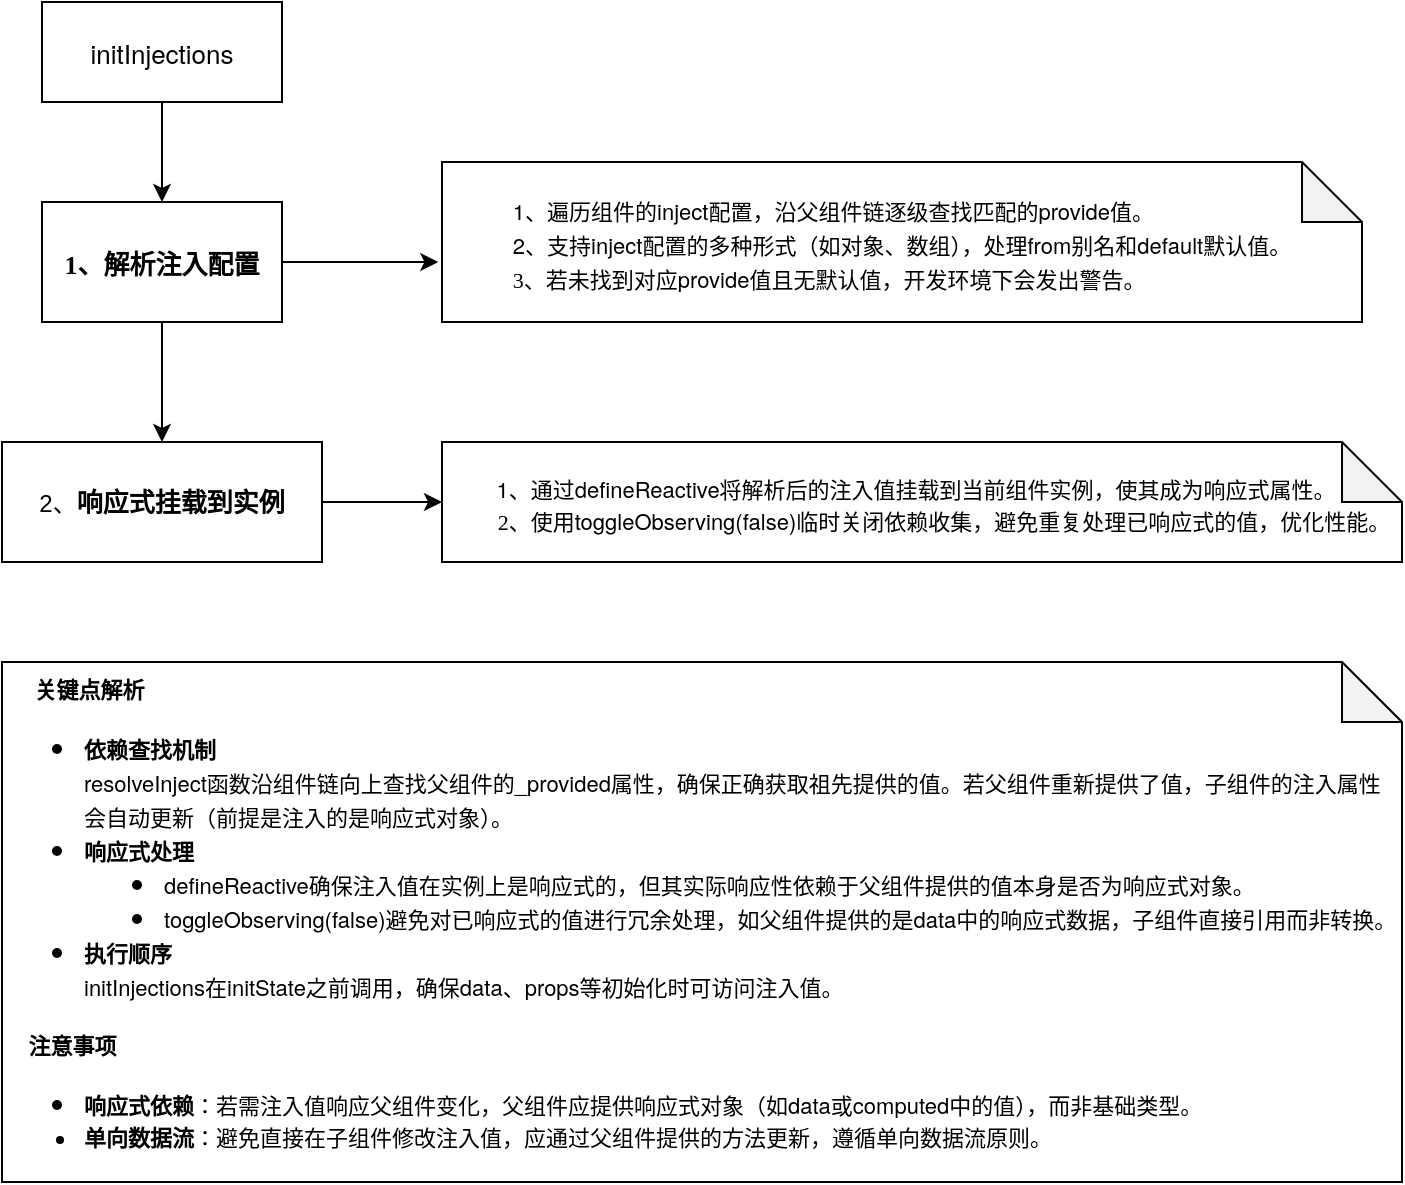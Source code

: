 <mxfile version="26.0.16">
  <diagram name="第 1 页" id="FikBUyk2ZpxkmNRMO4b0">
    <mxGraphModel dx="1242" dy="700" grid="1" gridSize="10" guides="1" tooltips="1" connect="1" arrows="1" fold="1" page="1" pageScale="1" pageWidth="827" pageHeight="1169" math="0" shadow="0">
      <root>
        <mxCell id="0" />
        <mxCell id="1" parent="0" />
        <mxCell id="9pGEKDmkGuCbEmX0gRaE-1" style="edgeStyle=orthogonalEdgeStyle;rounded=0;orthogonalLoop=1;jettySize=auto;html=1;exitX=0.5;exitY=1;exitDx=0;exitDy=0;entryX=0.5;entryY=0;entryDx=0;entryDy=0;" edge="1" parent="1" source="7d-lyg0VD4iy3GCgLrxg-1" target="7d-lyg0VD4iy3GCgLrxg-2">
          <mxGeometry relative="1" as="geometry" />
        </mxCell>
        <mxCell id="7d-lyg0VD4iy3GCgLrxg-1" value="&lt;p style=&quot;margin: 0px; font-variant-numeric: normal; font-variant-east-asian: normal; font-variant-alternates: normal; font-size-adjust: none; font-kerning: auto; font-optical-sizing: auto; font-feature-settings: normal; font-variation-settings: normal; font-variant-position: normal; font-variant-emoji: normal; font-stretch: normal; font-size: 13px; line-height: normal; font-family: &amp;quot;Helvetica Neue&amp;quot;; text-align: start;&quot; class=&quot;p1&quot;&gt;initInjections&lt;/p&gt;" style="rounded=0;whiteSpace=wrap;html=1;" parent="1" vertex="1">
          <mxGeometry x="80" y="110" width="120" height="50" as="geometry" />
        </mxCell>
        <mxCell id="9pGEKDmkGuCbEmX0gRaE-2" style="edgeStyle=orthogonalEdgeStyle;rounded=0;orthogonalLoop=1;jettySize=auto;html=1;exitX=0.5;exitY=1;exitDx=0;exitDy=0;entryX=0.5;entryY=0;entryDx=0;entryDy=0;" edge="1" parent="1" source="7d-lyg0VD4iy3GCgLrxg-2" target="7d-lyg0VD4iy3GCgLrxg-3">
          <mxGeometry relative="1" as="geometry" />
        </mxCell>
        <mxCell id="7d-lyg0VD4iy3GCgLrxg-2" value="&lt;p style=&quot;margin: 0px; font-variant-numeric: normal; font-variant-east-asian: normal; font-variant-alternates: normal; font-size-adjust: none; font-kerning: auto; font-optical-sizing: auto; font-feature-settings: normal; font-variation-settings: normal; font-variant-position: normal; font-variant-emoji: normal; font-stretch: normal; font-size: 13px; line-height: normal; font-family: &amp;quot;PingFang SC Semibold&amp;quot;; text-align: start;&quot; class=&quot;p1&quot;&gt;&lt;span style=&quot;font-variant-numeric: normal; font-variant-east-asian: normal; font-variant-alternates: normal; font-size-adjust: none; font-kerning: auto; font-optical-sizing: auto; font-feature-settings: normal; font-variation-settings: normal; font-variant-position: normal; font-variant-emoji: normal; font-stretch: normal; line-height: normal; font-family: &amp;quot;PingFang SC&amp;quot;;&quot; class=&quot;s1&quot;&gt;&lt;b&gt;1、解析注入配置&lt;/b&gt;&lt;/span&gt;&lt;/p&gt;" style="rounded=0;whiteSpace=wrap;html=1;" parent="1" vertex="1">
          <mxGeometry x="80" y="210" width="120" height="60" as="geometry" />
        </mxCell>
        <mxCell id="7d-lyg0VD4iy3GCgLrxg-3" value="2、&lt;b style=&quot;font-family: &amp;quot;PingFang SC&amp;quot;; font-size: 13px; text-align: start; background-color: transparent; color: light-dark(rgb(0, 0, 0), rgb(255, 255, 255));&quot;&gt;响应式挂载到实例&lt;/b&gt;" style="rounded=0;whiteSpace=wrap;html=1;" parent="1" vertex="1">
          <mxGeometry x="60" y="330" width="160" height="60" as="geometry" />
        </mxCell>
        <mxCell id="7d-lyg0VD4iy3GCgLrxg-4" value="&lt;p style=&quot;margin: 0px; font-variant-numeric: normal; font-variant-east-asian: normal; font-variant-alternates: normal; font-size-adjust: none; font-kerning: auto; font-optical-sizing: auto; font-feature-settings: normal; font-variation-settings: normal; font-variant-position: normal; font-variant-emoji: normal; font-stretch: normal; line-height: normal; font-family: &amp;quot;Helvetica Neue&amp;quot;; text-align: start;&quot; class=&quot;p1&quot;&gt;&lt;font style=&quot;font-size: 11px;&quot;&gt;1、遍历组件的inject配置，沿父组件链逐级查找匹配的provide值。&lt;/font&gt;&lt;/p&gt;&lt;p style=&quot;margin: 0px; font-variant-numeric: normal; font-variant-east-asian: normal; font-variant-alternates: normal; font-size-adjust: none; font-kerning: auto; font-optical-sizing: auto; font-feature-settings: normal; font-variation-settings: normal; font-variant-position: normal; font-variant-emoji: normal; font-stretch: normal; line-height: normal; font-family: &amp;quot;Helvetica Neue&amp;quot;; text-align: start;&quot; class=&quot;p1&quot;&gt;&lt;font style=&quot;font-size: 11px;&quot;&gt;2、支持inject配置的多种形式（如对象、数组），处理from别名和default默认值。&lt;/font&gt;&lt;/p&gt;&lt;p style=&quot;margin: 0px; font-variant-numeric: normal; font-variant-east-asian: normal; font-variant-alternates: normal; font-size-adjust: none; font-kerning: auto; font-optical-sizing: auto; font-feature-settings: normal; font-variation-settings: normal; font-variant-position: normal; font-variant-emoji: normal; font-stretch: normal; line-height: normal; font-family: &amp;quot;Helvetica Neue&amp;quot;; text-align: start;&quot; class=&quot;p1&quot;&gt;&lt;span style=&quot;font-size: 11px; font-family: &amp;quot;PingFang SC&amp;quot;; background-color: transparent; color: light-dark(rgb(0, 0, 0), rgb(255, 255, 255));&quot;&gt;3、若未找到对应&lt;/span&gt;&lt;span style=&quot;font-size: 11px; background-color: transparent; color: light-dark(rgb(0, 0, 0), rgb(255, 255, 255)); font-variant-numeric: normal; font-variant-east-asian: normal; font-variant-alternates: normal; font-size-adjust: none; font-kerning: auto; font-optical-sizing: auto; font-feature-settings: normal; font-variation-settings: normal; font-variant-position: normal; font-variant-emoji: normal; font-stretch: normal; line-height: normal;&quot; class=&quot;s1&quot;&gt;provide&lt;/span&gt;&lt;span style=&quot;font-size: 11px; font-family: &amp;quot;PingFang SC&amp;quot;; background-color: transparent; color: light-dark(rgb(0, 0, 0), rgb(255, 255, 255));&quot;&gt;值且无默认值，开发环境下会发出警告。&lt;/span&gt;&lt;/p&gt;" style="shape=note;whiteSpace=wrap;html=1;backgroundOutline=1;darkOpacity=0.05;" parent="1" vertex="1">
          <mxGeometry x="280" y="190" width="460" height="80" as="geometry" />
        </mxCell>
        <mxCell id="7d-lyg0VD4iy3GCgLrxg-5" value="&lt;p style=&quot;margin: 0px; font-variant-numeric: normal; font-variant-east-asian: normal; font-variant-alternates: normal; font-size-adjust: none; font-kerning: auto; font-optical-sizing: auto; font-feature-settings: normal; font-variation-settings: normal; font-variant-position: normal; font-variant-emoji: normal; font-stretch: normal; line-height: normal; font-family: &amp;quot;Helvetica Neue&amp;quot;; text-align: start;&quot; class=&quot;p1&quot;&gt;&lt;font style=&quot;font-size: 11px;&quot;&gt;&amp;nbsp; &amp;nbsp; &amp;nbsp; &amp;nbsp;1、通过defineReactive将解析后的注入值挂载到当前组件实例，使其成为响应式属性。&lt;/font&gt;&lt;/p&gt;&lt;p style=&quot;margin: 0px 0px 0px 22px; font-variant-numeric: normal; font-variant-east-asian: normal; font-variant-alternates: normal; font-size-adjust: none; font-kerning: auto; font-optical-sizing: auto; font-feature-settings: normal; font-variation-settings: normal; font-variant-position: normal; font-variant-emoji: normal; font-stretch: normal; line-height: normal; font-family: &amp;quot;PingFang SC&amp;quot;; text-align: start;&quot; class=&quot;p2&quot;&gt;&lt;font style=&quot;font-size: 11px;&quot;&gt;2、使用&lt;span style=&quot;font-variant-numeric: normal; font-variant-east-asian: normal; font-variant-alternates: normal; font-size-adjust: none; font-kerning: auto; font-optical-sizing: auto; font-feature-settings: normal; font-variation-settings: normal; font-variant-position: normal; font-variant-emoji: normal; font-stretch: normal; line-height: normal; font-family: &amp;quot;Helvetica Neue&amp;quot;;&quot; class=&quot;s1&quot;&gt;toggleObserving(false)&lt;/span&gt;临时关闭依赖收集，避免重复处理已响应式的值，优化性能。&lt;/font&gt;&lt;/p&gt;" style="shape=note;whiteSpace=wrap;html=1;backgroundOutline=1;darkOpacity=0.05;" parent="1" vertex="1">
          <mxGeometry x="280" y="330" width="480" height="60" as="geometry" />
        </mxCell>
        <mxCell id="7d-lyg0VD4iy3GCgLrxg-6" value="&lt;p style=&quot;margin: 0px 0px 2px; font-variant-numeric: normal; font-variant-east-asian: normal; font-variant-alternates: normal; font-size-adjust: none; font-kerning: auto; font-optical-sizing: auto; font-feature-settings: normal; font-variation-settings: normal; font-variant-position: normal; font-variant-emoji: normal; font-stretch: normal; line-height: normal; font-family: &amp;quot;Helvetica Neue&amp;quot;; text-align: start;&quot; class=&quot;p1&quot;&gt;&lt;b style=&quot;&quot;&gt;&lt;font style=&quot;font-size: 11px;&quot;&gt;&amp;nbsp; &amp;nbsp; &amp;nbsp;关键点解析&lt;/font&gt;&lt;/b&gt;&lt;/p&gt;&lt;ul style=&quot;text-align: start;&quot; class=&quot;ul1&quot;&gt;&lt;li style=&quot;margin: 0px; font-variant-numeric: normal; font-variant-east-asian: normal; font-variant-alternates: normal; font-size-adjust: none; font-kerning: auto; font-optical-sizing: auto; font-feature-settings: normal; font-variation-settings: normal; font-variant-position: normal; font-variant-emoji: normal; font-stretch: normal; line-height: normal; font-family: &amp;quot;Helvetica Neue&amp;quot;;&quot; class=&quot;li2&quot;&gt;&lt;font style=&quot;font-size: 11px;&quot;&gt;&lt;span style=&quot;font-variant-numeric: normal; font-variant-east-asian: normal; font-variant-alternates: normal; font-size-adjust: none; font-kerning: auto; font-optical-sizing: auto; font-feature-settings: normal; font-variation-settings: normal; font-variant-position: normal; font-variant-emoji: normal; font-stretch: normal; line-height: normal; font-family: Menlo;&quot; class=&quot;s1&quot;&gt;&lt;/span&gt;&lt;b&gt;依赖查找机制&lt;/b&gt;&lt;br&gt;resolveInject函数沿组件链向上查找父组件的_provided属性，确保正确获取祖先提供的值。若父组件重新提供了值，子组件的注入属性会自动更新（前提是注入的是响应式对象）。&lt;/font&gt;&lt;/li&gt;&lt;li style=&quot;margin: 0px; font-variant-numeric: normal; font-variant-east-asian: normal; font-variant-alternates: normal; font-size-adjust: none; font-kerning: auto; font-optical-sizing: auto; font-feature-settings: normal; font-variation-settings: normal; font-variant-position: normal; font-variant-emoji: normal; font-stretch: normal; line-height: normal; font-family: &amp;quot;Helvetica Neue&amp;quot;;&quot; class=&quot;li2&quot;&gt;&lt;font style=&quot;font-size: 11px;&quot;&gt;&lt;span style=&quot;font-variant-numeric: normal; font-variant-east-asian: normal; font-variant-alternates: normal; font-size-adjust: none; font-kerning: auto; font-optical-sizing: auto; font-feature-settings: normal; font-variation-settings: normal; font-variant-position: normal; font-variant-emoji: normal; font-stretch: normal; line-height: normal; font-family: Menlo;&quot; class=&quot;s1&quot;&gt;&lt;/span&gt;&lt;b&gt;响应式处理&lt;/b&gt;&lt;/font&gt;&lt;/li&gt;&lt;ul style=&quot;list-style-type: disc;&quot; class=&quot;ul1&quot;&gt;&lt;li style=&quot;margin: 0px; font-variant-numeric: normal; font-variant-east-asian: normal; font-variant-alternates: normal; font-size-adjust: none; font-kerning: auto; font-optical-sizing: auto; font-feature-settings: normal; font-variation-settings: normal; font-variant-position: normal; font-variant-emoji: normal; font-stretch: normal; line-height: normal; font-family: &amp;quot;Helvetica Neue&amp;quot;;&quot; class=&quot;li2&quot;&gt;&lt;font style=&quot;font-size: 11px;&quot;&gt;&lt;span style=&quot;font-variant-numeric: normal; font-variant-east-asian: normal; font-variant-alternates: normal; font-size-adjust: none; font-kerning: auto; font-optical-sizing: auto; font-feature-settings: normal; font-variation-settings: normal; font-variant-position: normal; font-variant-emoji: normal; font-stretch: normal; line-height: normal; font-family: Menlo;&quot; class=&quot;s1&quot;&gt;&lt;/span&gt;defineReactive确保注入值在实例上是响应式的，但其实际响应性依赖于父组件提供的值本身是否为响应式对象。&lt;/font&gt;&lt;/li&gt;&lt;li style=&quot;margin: 0px; font-variant-numeric: normal; font-variant-east-asian: normal; font-variant-alternates: normal; font-size-adjust: none; font-kerning: auto; font-optical-sizing: auto; font-feature-settings: normal; font-variation-settings: normal; font-variant-position: normal; font-variant-emoji: normal; font-stretch: normal; line-height: normal; font-family: &amp;quot;Helvetica Neue&amp;quot;;&quot; class=&quot;li2&quot;&gt;&lt;font style=&quot;font-size: 11px;&quot;&gt;&lt;span style=&quot;font-variant-numeric: normal; font-variant-east-asian: normal; font-variant-alternates: normal; font-size-adjust: none; font-kerning: auto; font-optical-sizing: auto; font-feature-settings: normal; font-variation-settings: normal; font-variant-position: normal; font-variant-emoji: normal; font-stretch: normal; line-height: normal; font-family: Menlo;&quot; class=&quot;s1&quot;&gt;&lt;/span&gt;toggleObserving(false)避免对已响应式的值进行冗余处理，如父组件提供的是data中的响应式数据，子组件直接引用而非转换。&lt;/font&gt;&lt;/li&gt;&lt;/ul&gt;&lt;li style=&quot;margin: 0px; font-variant-numeric: normal; font-variant-east-asian: normal; font-variant-alternates: normal; font-size-adjust: none; font-kerning: auto; font-optical-sizing: auto; font-feature-settings: normal; font-variation-settings: normal; font-variant-position: normal; font-variant-emoji: normal; font-stretch: normal; line-height: normal; font-family: &amp;quot;Helvetica Neue&amp;quot;;&quot; class=&quot;li2&quot;&gt;&lt;font style=&quot;font-size: 11px;&quot;&gt;&lt;span style=&quot;font-variant-numeric: normal; font-variant-east-asian: normal; font-variant-alternates: normal; font-size-adjust: none; font-kerning: auto; font-optical-sizing: auto; font-feature-settings: normal; font-variation-settings: normal; font-variant-position: normal; font-variant-emoji: normal; font-stretch: normal; line-height: normal; font-family: Menlo;&quot; class=&quot;s1&quot;&gt;&lt;/span&gt;&lt;b&gt;执行顺序&lt;/b&gt;&lt;br&gt;initInjections在initState之前调用，确保data、props等初始化时可访问注入值。&lt;/font&gt;&lt;/li&gt;&lt;/ul&gt;&lt;p style=&quot;margin: 0px 0px 2px; font-variant-numeric: normal; font-variant-east-asian: normal; font-variant-alternates: normal; font-size-adjust: none; font-kerning: auto; font-optical-sizing: auto; font-feature-settings: normal; font-variation-settings: normal; font-variant-position: normal; font-variant-emoji: normal; font-stretch: normal; line-height: normal; font-family: &amp;quot;Helvetica Neue&amp;quot;; text-align: start;&quot; class=&quot;p1&quot;&gt;&lt;b&gt;&lt;font style=&quot;font-size: 11px;&quot;&gt;&amp;nbsp; &amp;nbsp; 注意事项&lt;/font&gt;&lt;/b&gt;&lt;/p&gt;&lt;ul style=&quot;text-align: start;&quot; class=&quot;ul1&quot;&gt;&lt;li style=&quot;margin: 0px; font-variant-numeric: normal; font-variant-east-asian: normal; font-variant-alternates: normal; font-size-adjust: none; font-kerning: auto; font-optical-sizing: auto; font-feature-settings: normal; font-variation-settings: normal; font-variant-position: normal; font-variant-emoji: normal; font-stretch: normal; line-height: normal; font-family: &amp;quot;Helvetica Neue&amp;quot;;&quot; class=&quot;li2&quot;&gt;&lt;font style=&quot;font-size: 11px;&quot;&gt;&lt;span style=&quot;font-variant-numeric: normal; font-variant-east-asian: normal; font-variant-alternates: normal; font-size-adjust: none; font-kerning: auto; font-optical-sizing: auto; font-feature-settings: normal; font-variation-settings: normal; font-variant-position: normal; font-variant-emoji: normal; font-stretch: normal; line-height: normal; font-family: Menlo;&quot; class=&quot;s1&quot;&gt;&lt;/span&gt;&lt;b&gt;响应式依赖&lt;/b&gt;：若需注入值响应父组件变化，父组件应提供响应式对象（如data或computed中的值），而非基础类型。&lt;/font&gt;&lt;/li&gt;&lt;li style=&quot;margin: 0px; font-variant-numeric: normal; font-variant-east-asian: normal; font-variant-alternates: normal; font-size-adjust: none; font-kerning: auto; font-optical-sizing: auto; font-feature-settings: normal; font-variation-settings: normal; font-variant-position: normal; font-variant-emoji: normal; font-stretch: normal; line-height: normal; font-family: &amp;quot;PingFang SC&amp;quot;;&quot; class=&quot;li4&quot;&gt;&lt;font style=&quot;font-size: 11px;&quot;&gt;&lt;span style=&quot;font-variant-numeric: normal; font-variant-east-asian: normal; font-variant-alternates: normal; font-size-adjust: none; font-kerning: auto; font-optical-sizing: auto; font-feature-settings: normal; font-variation-settings: normal; font-variant-position: normal; font-variant-emoji: normal; line-height: normal; font-family: Menlo; font-stretch: normal;&quot; class=&quot;s1&quot;&gt;&lt;/span&gt;&lt;b style=&quot;&quot;&gt;单向数据流&lt;/b&gt;：避免直接在子组件修改注入值，应通过父组件提供的方法更新，遵循单向数据流原则。&lt;/font&gt;&lt;/li&gt;&lt;/ul&gt;" style="shape=note;whiteSpace=wrap;html=1;backgroundOutline=1;darkOpacity=0.05;" parent="1" vertex="1">
          <mxGeometry x="60" y="440" width="700" height="260" as="geometry" />
        </mxCell>
        <mxCell id="9pGEKDmkGuCbEmX0gRaE-3" style="edgeStyle=orthogonalEdgeStyle;rounded=0;orthogonalLoop=1;jettySize=auto;html=1;exitX=1;exitY=0.5;exitDx=0;exitDy=0;entryX=-0.004;entryY=0.625;entryDx=0;entryDy=0;entryPerimeter=0;" edge="1" parent="1" source="7d-lyg0VD4iy3GCgLrxg-2" target="7d-lyg0VD4iy3GCgLrxg-4">
          <mxGeometry relative="1" as="geometry" />
        </mxCell>
        <mxCell id="9pGEKDmkGuCbEmX0gRaE-5" style="edgeStyle=orthogonalEdgeStyle;rounded=0;orthogonalLoop=1;jettySize=auto;html=1;exitX=1;exitY=0.5;exitDx=0;exitDy=0;entryX=0;entryY=0.5;entryDx=0;entryDy=0;entryPerimeter=0;" edge="1" parent="1" source="7d-lyg0VD4iy3GCgLrxg-3" target="7d-lyg0VD4iy3GCgLrxg-5">
          <mxGeometry relative="1" as="geometry" />
        </mxCell>
      </root>
    </mxGraphModel>
  </diagram>
</mxfile>
